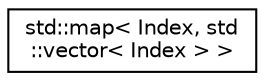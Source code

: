 digraph "Graphical Class Hierarchy"
{
  edge [fontname="Helvetica",fontsize="10",labelfontname="Helvetica",labelfontsize="10"];
  node [fontname="Helvetica",fontsize="10",shape=record];
  rankdir="LR";
  Node0 [label="std::map\< Index, std\l::vector\< Index \> \>",height=0.2,width=0.4,color="black", fillcolor="white", style="filled",URL="$classstd_1_1map.html"];
}
